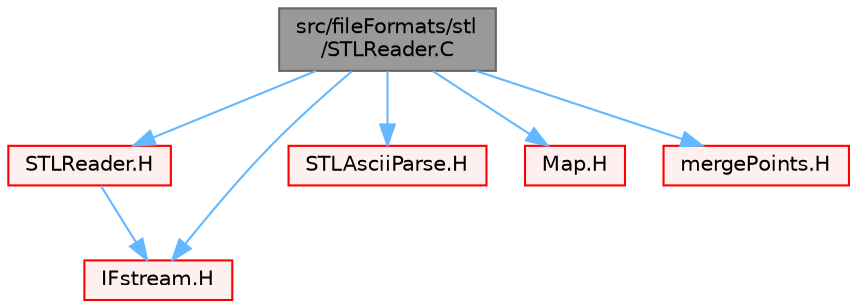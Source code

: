 digraph "src/fileFormats/stl/STLReader.C"
{
 // LATEX_PDF_SIZE
  bgcolor="transparent";
  edge [fontname=Helvetica,fontsize=10,labelfontname=Helvetica,labelfontsize=10];
  node [fontname=Helvetica,fontsize=10,shape=box,height=0.2,width=0.4];
  Node1 [id="Node000001",label="src/fileFormats/stl\l/STLReader.C",height=0.2,width=0.4,color="gray40", fillcolor="grey60", style="filled", fontcolor="black",tooltip=" "];
  Node1 -> Node2 [id="edge1_Node000001_Node000002",color="steelblue1",style="solid",tooltip=" "];
  Node2 [id="Node000002",label="STLReader.H",height=0.2,width=0.4,color="red", fillcolor="#FFF0F0", style="filled",URL="$STLReader_8H.html",tooltip=" "];
  Node2 -> Node237 [id="edge2_Node000002_Node000237",color="steelblue1",style="solid",tooltip=" "];
  Node237 [id="Node000237",label="IFstream.H",height=0.2,width=0.4,color="red", fillcolor="#FFF0F0", style="filled",URL="$IFstream_8H.html",tooltip=" "];
  Node1 -> Node240 [id="edge3_Node000001_Node000240",color="steelblue1",style="solid",tooltip=" "];
  Node240 [id="Node000240",label="STLAsciiParse.H",height=0.2,width=0.4,color="red", fillcolor="#FFF0F0", style="filled",URL="$STLAsciiParse_8H.html",tooltip=" "];
  Node1 -> Node198 [id="edge4_Node000001_Node000198",color="steelblue1",style="solid",tooltip=" "];
  Node198 [id="Node000198",label="Map.H",height=0.2,width=0.4,color="red", fillcolor="#FFF0F0", style="filled",URL="$Map_8H.html",tooltip=" "];
  Node1 -> Node237 [id="edge5_Node000001_Node000237",color="steelblue1",style="solid",tooltip=" "];
  Node1 -> Node242 [id="edge6_Node000001_Node000242",color="steelblue1",style="solid",tooltip=" "];
  Node242 [id="Node000242",label="mergePoints.H",height=0.2,width=0.4,color="red", fillcolor="#FFF0F0", style="filled",URL="$mergePoints_8H.html",tooltip="Geometric merging of points. See below."];
}
